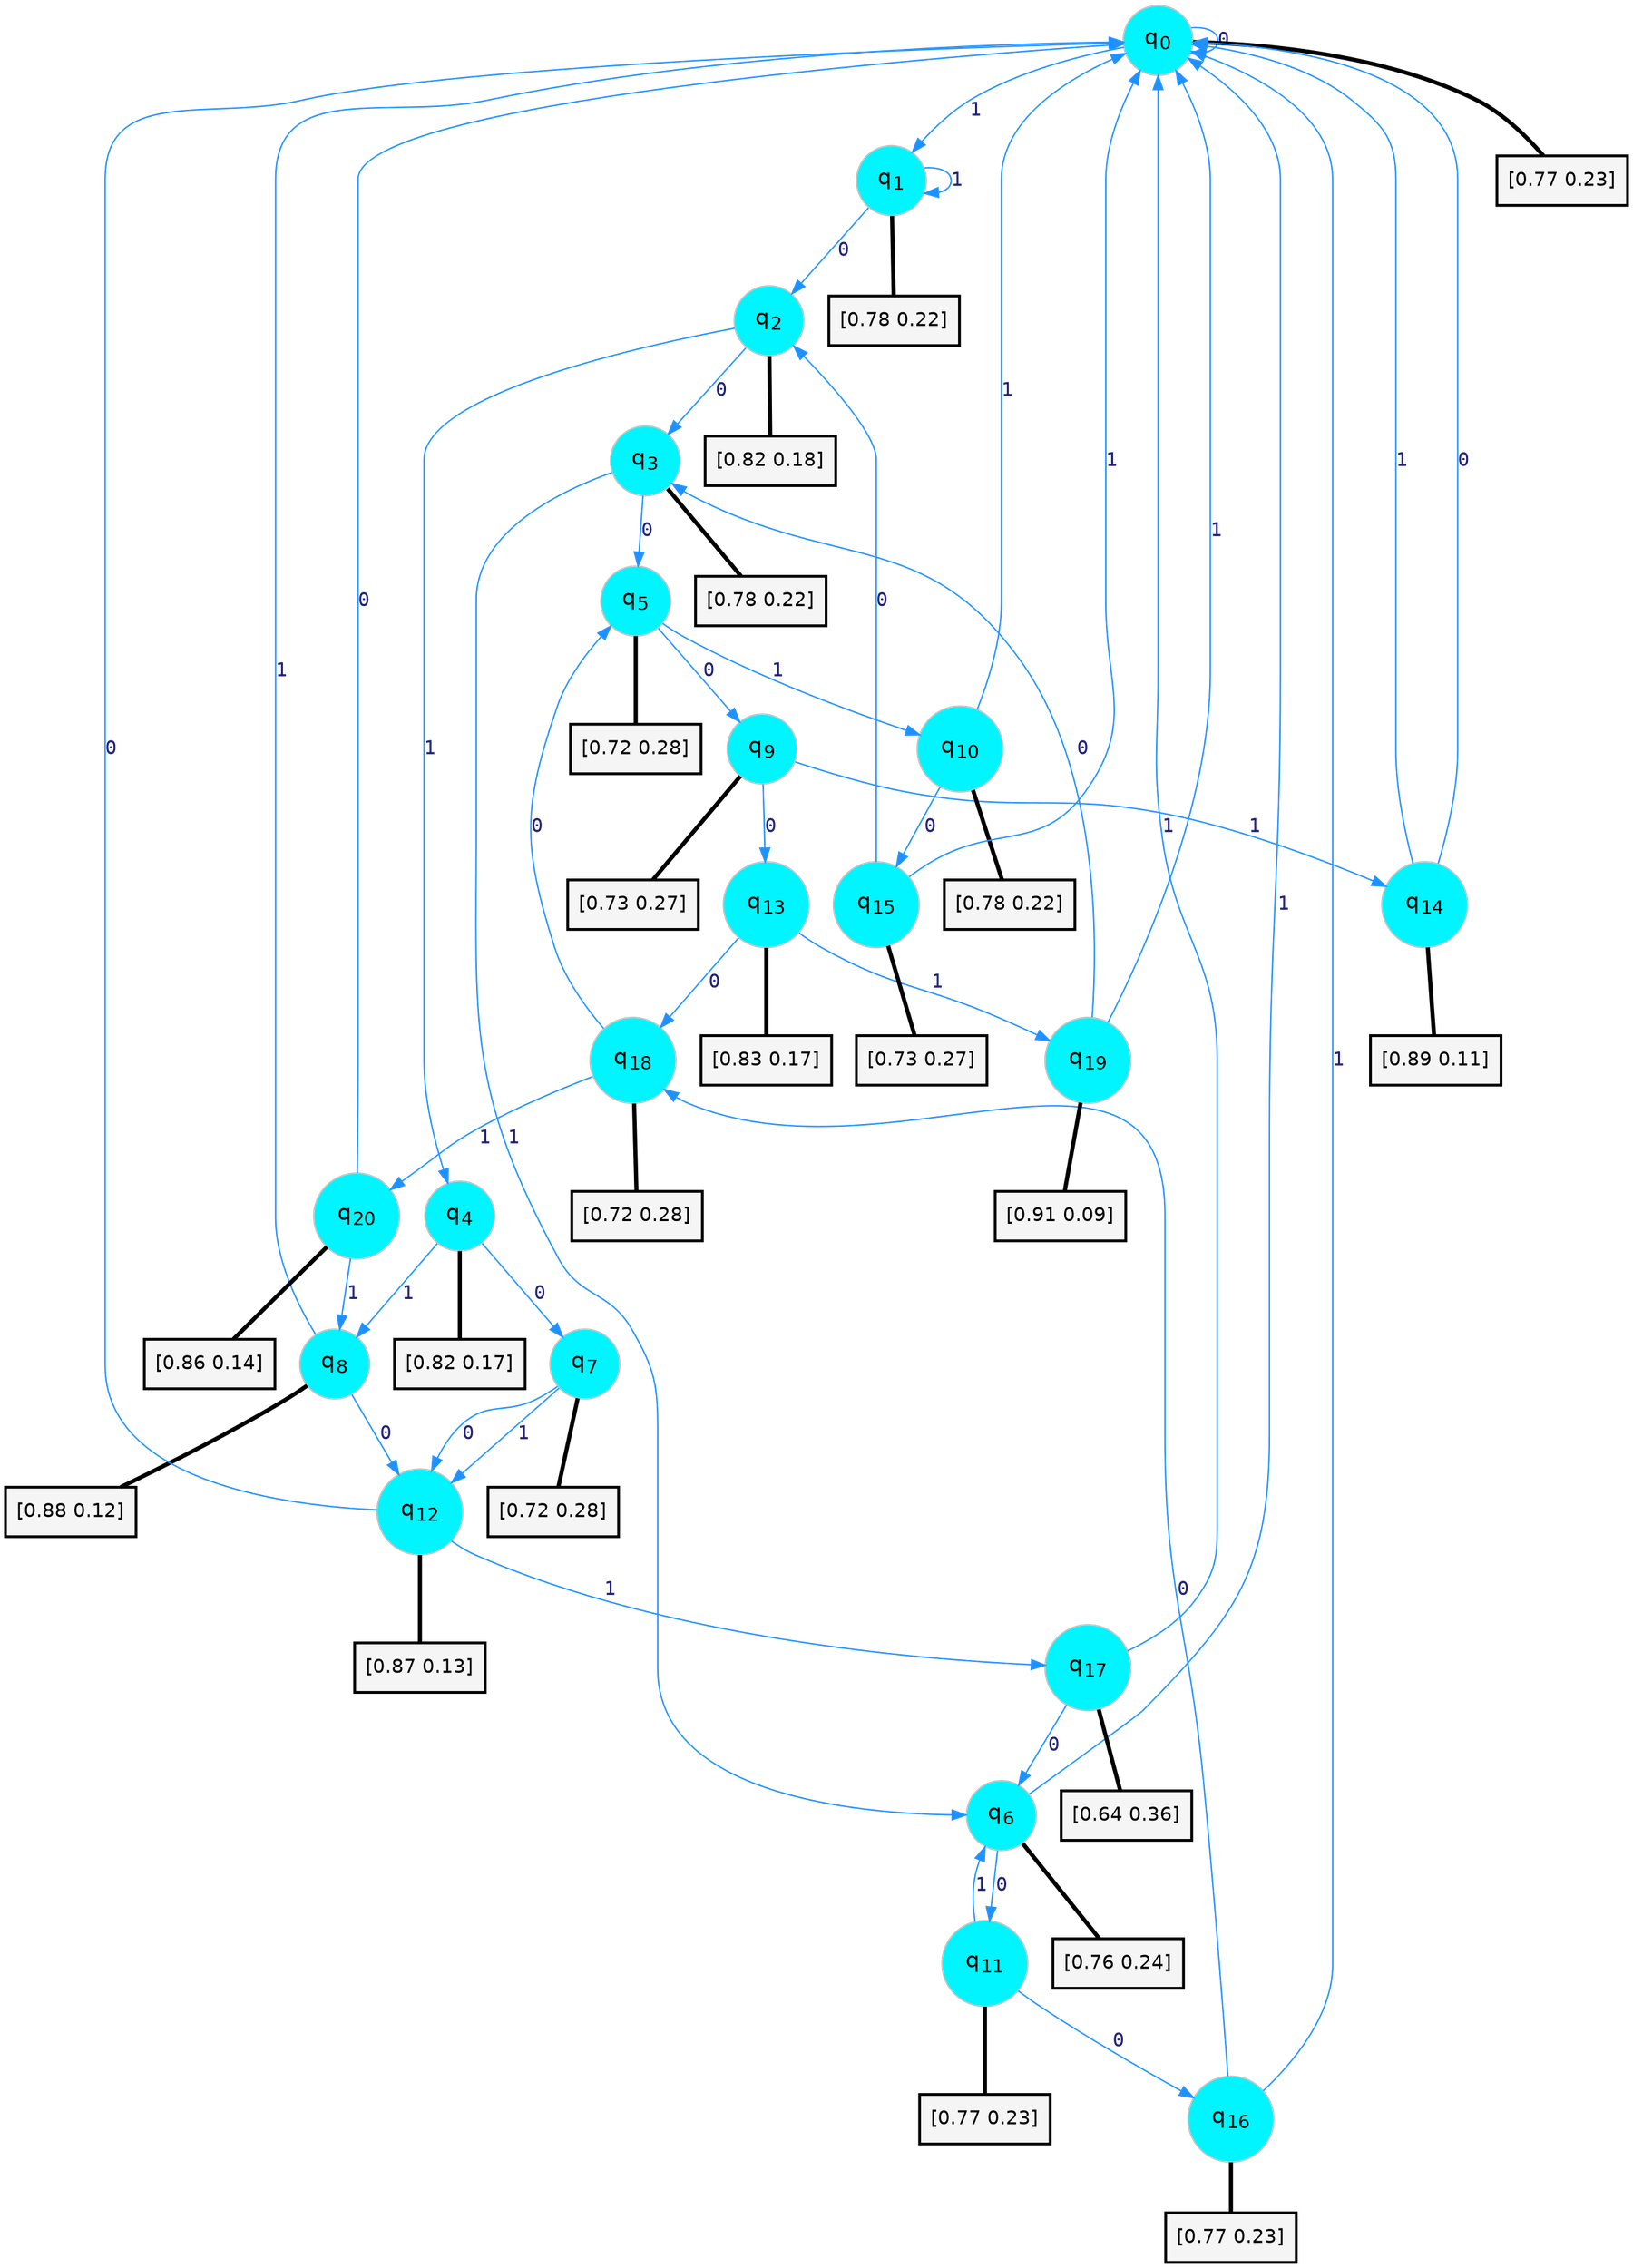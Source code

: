 digraph G {
graph [
bgcolor=transparent, dpi=300, rankdir=TD, size="40,25"];
node [
color=gray, fillcolor=turquoise1, fontcolor=black, fontname=Helvetica, fontsize=16, fontweight=bold, shape=circle, style=filled];
edge [
arrowsize=1, color=dodgerblue1, fontcolor=midnightblue, fontname=courier, fontweight=bold, penwidth=1, style=solid, weight=20];
0[label=<q<SUB>0</SUB>>];
1[label=<q<SUB>1</SUB>>];
2[label=<q<SUB>2</SUB>>];
3[label=<q<SUB>3</SUB>>];
4[label=<q<SUB>4</SUB>>];
5[label=<q<SUB>5</SUB>>];
6[label=<q<SUB>6</SUB>>];
7[label=<q<SUB>7</SUB>>];
8[label=<q<SUB>8</SUB>>];
9[label=<q<SUB>9</SUB>>];
10[label=<q<SUB>10</SUB>>];
11[label=<q<SUB>11</SUB>>];
12[label=<q<SUB>12</SUB>>];
13[label=<q<SUB>13</SUB>>];
14[label=<q<SUB>14</SUB>>];
15[label=<q<SUB>15</SUB>>];
16[label=<q<SUB>16</SUB>>];
17[label=<q<SUB>17</SUB>>];
18[label=<q<SUB>18</SUB>>];
19[label=<q<SUB>19</SUB>>];
20[label=<q<SUB>20</SUB>>];
21[label="[0.77 0.23]", shape=box,fontcolor=black, fontname=Helvetica, fontsize=14, penwidth=2, fillcolor=whitesmoke,color=black];
22[label="[0.78 0.22]", shape=box,fontcolor=black, fontname=Helvetica, fontsize=14, penwidth=2, fillcolor=whitesmoke,color=black];
23[label="[0.82 0.18]", shape=box,fontcolor=black, fontname=Helvetica, fontsize=14, penwidth=2, fillcolor=whitesmoke,color=black];
24[label="[0.78 0.22]", shape=box,fontcolor=black, fontname=Helvetica, fontsize=14, penwidth=2, fillcolor=whitesmoke,color=black];
25[label="[0.82 0.17]", shape=box,fontcolor=black, fontname=Helvetica, fontsize=14, penwidth=2, fillcolor=whitesmoke,color=black];
26[label="[0.72 0.28]", shape=box,fontcolor=black, fontname=Helvetica, fontsize=14, penwidth=2, fillcolor=whitesmoke,color=black];
27[label="[0.76 0.24]", shape=box,fontcolor=black, fontname=Helvetica, fontsize=14, penwidth=2, fillcolor=whitesmoke,color=black];
28[label="[0.72 0.28]", shape=box,fontcolor=black, fontname=Helvetica, fontsize=14, penwidth=2, fillcolor=whitesmoke,color=black];
29[label="[0.88 0.12]", shape=box,fontcolor=black, fontname=Helvetica, fontsize=14, penwidth=2, fillcolor=whitesmoke,color=black];
30[label="[0.73 0.27]", shape=box,fontcolor=black, fontname=Helvetica, fontsize=14, penwidth=2, fillcolor=whitesmoke,color=black];
31[label="[0.78 0.22]", shape=box,fontcolor=black, fontname=Helvetica, fontsize=14, penwidth=2, fillcolor=whitesmoke,color=black];
32[label="[0.77 0.23]", shape=box,fontcolor=black, fontname=Helvetica, fontsize=14, penwidth=2, fillcolor=whitesmoke,color=black];
33[label="[0.87 0.13]", shape=box,fontcolor=black, fontname=Helvetica, fontsize=14, penwidth=2, fillcolor=whitesmoke,color=black];
34[label="[0.83 0.17]", shape=box,fontcolor=black, fontname=Helvetica, fontsize=14, penwidth=2, fillcolor=whitesmoke,color=black];
35[label="[0.89 0.11]", shape=box,fontcolor=black, fontname=Helvetica, fontsize=14, penwidth=2, fillcolor=whitesmoke,color=black];
36[label="[0.73 0.27]", shape=box,fontcolor=black, fontname=Helvetica, fontsize=14, penwidth=2, fillcolor=whitesmoke,color=black];
37[label="[0.77 0.23]", shape=box,fontcolor=black, fontname=Helvetica, fontsize=14, penwidth=2, fillcolor=whitesmoke,color=black];
38[label="[0.64 0.36]", shape=box,fontcolor=black, fontname=Helvetica, fontsize=14, penwidth=2, fillcolor=whitesmoke,color=black];
39[label="[0.72 0.28]", shape=box,fontcolor=black, fontname=Helvetica, fontsize=14, penwidth=2, fillcolor=whitesmoke,color=black];
40[label="[0.91 0.09]", shape=box,fontcolor=black, fontname=Helvetica, fontsize=14, penwidth=2, fillcolor=whitesmoke,color=black];
41[label="[0.86 0.14]", shape=box,fontcolor=black, fontname=Helvetica, fontsize=14, penwidth=2, fillcolor=whitesmoke,color=black];
0->0 [label=0];
0->1 [label=1];
0->21 [arrowhead=none, penwidth=3,color=black];
1->2 [label=0];
1->1 [label=1];
1->22 [arrowhead=none, penwidth=3,color=black];
2->3 [label=0];
2->4 [label=1];
2->23 [arrowhead=none, penwidth=3,color=black];
3->5 [label=0];
3->6 [label=1];
3->24 [arrowhead=none, penwidth=3,color=black];
4->7 [label=0];
4->8 [label=1];
4->25 [arrowhead=none, penwidth=3,color=black];
5->9 [label=0];
5->10 [label=1];
5->26 [arrowhead=none, penwidth=3,color=black];
6->11 [label=0];
6->0 [label=1];
6->27 [arrowhead=none, penwidth=3,color=black];
7->12 [label=0];
7->12 [label=1];
7->28 [arrowhead=none, penwidth=3,color=black];
8->12 [label=0];
8->0 [label=1];
8->29 [arrowhead=none, penwidth=3,color=black];
9->13 [label=0];
9->14 [label=1];
9->30 [arrowhead=none, penwidth=3,color=black];
10->15 [label=0];
10->0 [label=1];
10->31 [arrowhead=none, penwidth=3,color=black];
11->16 [label=0];
11->6 [label=1];
11->32 [arrowhead=none, penwidth=3,color=black];
12->0 [label=0];
12->17 [label=1];
12->33 [arrowhead=none, penwidth=3,color=black];
13->18 [label=0];
13->19 [label=1];
13->34 [arrowhead=none, penwidth=3,color=black];
14->0 [label=0];
14->0 [label=1];
14->35 [arrowhead=none, penwidth=3,color=black];
15->2 [label=0];
15->0 [label=1];
15->36 [arrowhead=none, penwidth=3,color=black];
16->18 [label=0];
16->0 [label=1];
16->37 [arrowhead=none, penwidth=3,color=black];
17->6 [label=0];
17->0 [label=1];
17->38 [arrowhead=none, penwidth=3,color=black];
18->5 [label=0];
18->20 [label=1];
18->39 [arrowhead=none, penwidth=3,color=black];
19->3 [label=0];
19->0 [label=1];
19->40 [arrowhead=none, penwidth=3,color=black];
20->0 [label=0];
20->8 [label=1];
20->41 [arrowhead=none, penwidth=3,color=black];
}
